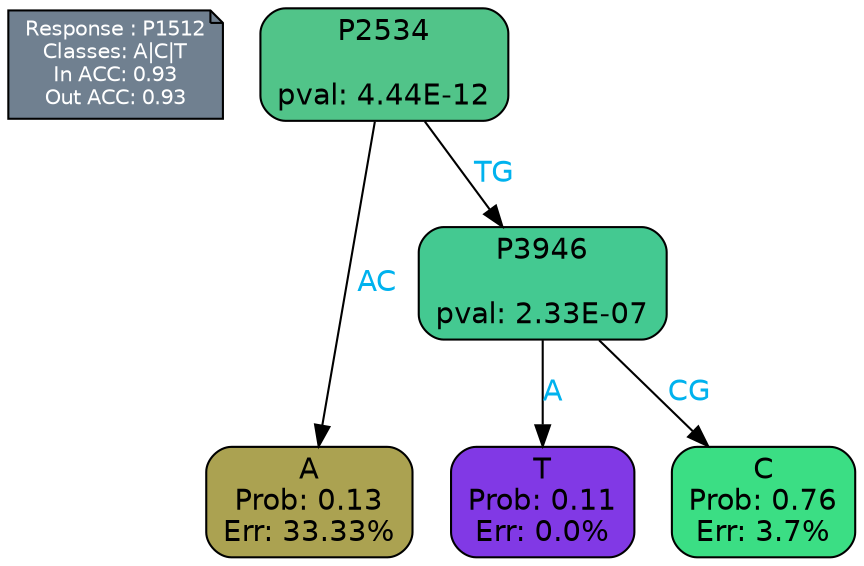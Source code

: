 digraph Tree {
node [shape=box, style="filled, rounded", color="black", fontname=helvetica] ;
graph [ranksep=equally, splines=polylines, bgcolor=transparent, dpi=600] ;
edge [fontname=helvetica] ;
LEGEND [label="Response : P1512
Classes: A|C|T
In ACC: 0.93
Out ACC: 0.93
",shape=note,align=left,style=filled,fillcolor="slategray",fontcolor="white",fontsize=10];1 [label="P2534

pval: 4.44E-12", fillcolor="#51c489"] ;
2 [label="A
Prob: 0.13
Err: 33.33%", fillcolor="#aba251"] ;
3 [label="P3946

pval: 2.33E-07", fillcolor="#44c991"] ;
4 [label="T
Prob: 0.11
Err: 0.0%", fillcolor="#8139e5"] ;
5 [label="C
Prob: 0.76
Err: 3.7%", fillcolor="#3bde84"] ;
1 -> 2 [label="AC",fontcolor=deepskyblue2] ;
1 -> 3 [label="TG",fontcolor=deepskyblue2] ;
3 -> 4 [label="A",fontcolor=deepskyblue2] ;
3 -> 5 [label="CG",fontcolor=deepskyblue2] ;
{rank = same; 2;4;5;}{rank = same; LEGEND;1;}}
